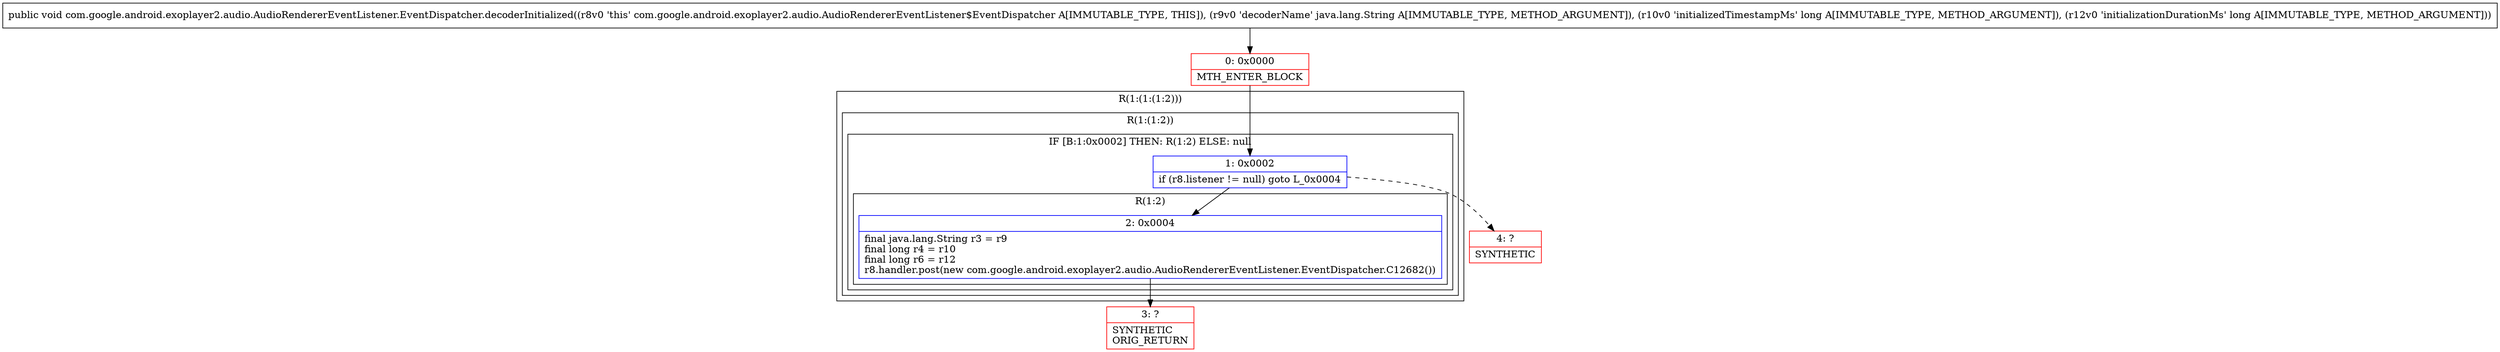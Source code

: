 digraph "CFG forcom.google.android.exoplayer2.audio.AudioRendererEventListener.EventDispatcher.decoderInitialized(Ljava\/lang\/String;JJ)V" {
subgraph cluster_Region_1260990014 {
label = "R(1:(1:(1:2)))";
node [shape=record,color=blue];
subgraph cluster_Region_1776341160 {
label = "R(1:(1:2))";
node [shape=record,color=blue];
subgraph cluster_IfRegion_421338197 {
label = "IF [B:1:0x0002] THEN: R(1:2) ELSE: null";
node [shape=record,color=blue];
Node_1 [shape=record,label="{1\:\ 0x0002|if (r8.listener != null) goto L_0x0004\l}"];
subgraph cluster_Region_1012827335 {
label = "R(1:2)";
node [shape=record,color=blue];
Node_2 [shape=record,label="{2\:\ 0x0004|final java.lang.String r3 = r9\lfinal long r4 = r10\lfinal long r6 = r12\lr8.handler.post(new com.google.android.exoplayer2.audio.AudioRendererEventListener.EventDispatcher.C12682())\l}"];
}
}
}
}
Node_0 [shape=record,color=red,label="{0\:\ 0x0000|MTH_ENTER_BLOCK\l}"];
Node_3 [shape=record,color=red,label="{3\:\ ?|SYNTHETIC\lORIG_RETURN\l}"];
Node_4 [shape=record,color=red,label="{4\:\ ?|SYNTHETIC\l}"];
MethodNode[shape=record,label="{public void com.google.android.exoplayer2.audio.AudioRendererEventListener.EventDispatcher.decoderInitialized((r8v0 'this' com.google.android.exoplayer2.audio.AudioRendererEventListener$EventDispatcher A[IMMUTABLE_TYPE, THIS]), (r9v0 'decoderName' java.lang.String A[IMMUTABLE_TYPE, METHOD_ARGUMENT]), (r10v0 'initializedTimestampMs' long A[IMMUTABLE_TYPE, METHOD_ARGUMENT]), (r12v0 'initializationDurationMs' long A[IMMUTABLE_TYPE, METHOD_ARGUMENT])) }"];
MethodNode -> Node_0;
Node_1 -> Node_2;
Node_1 -> Node_4[style=dashed];
Node_2 -> Node_3;
Node_0 -> Node_1;
}

